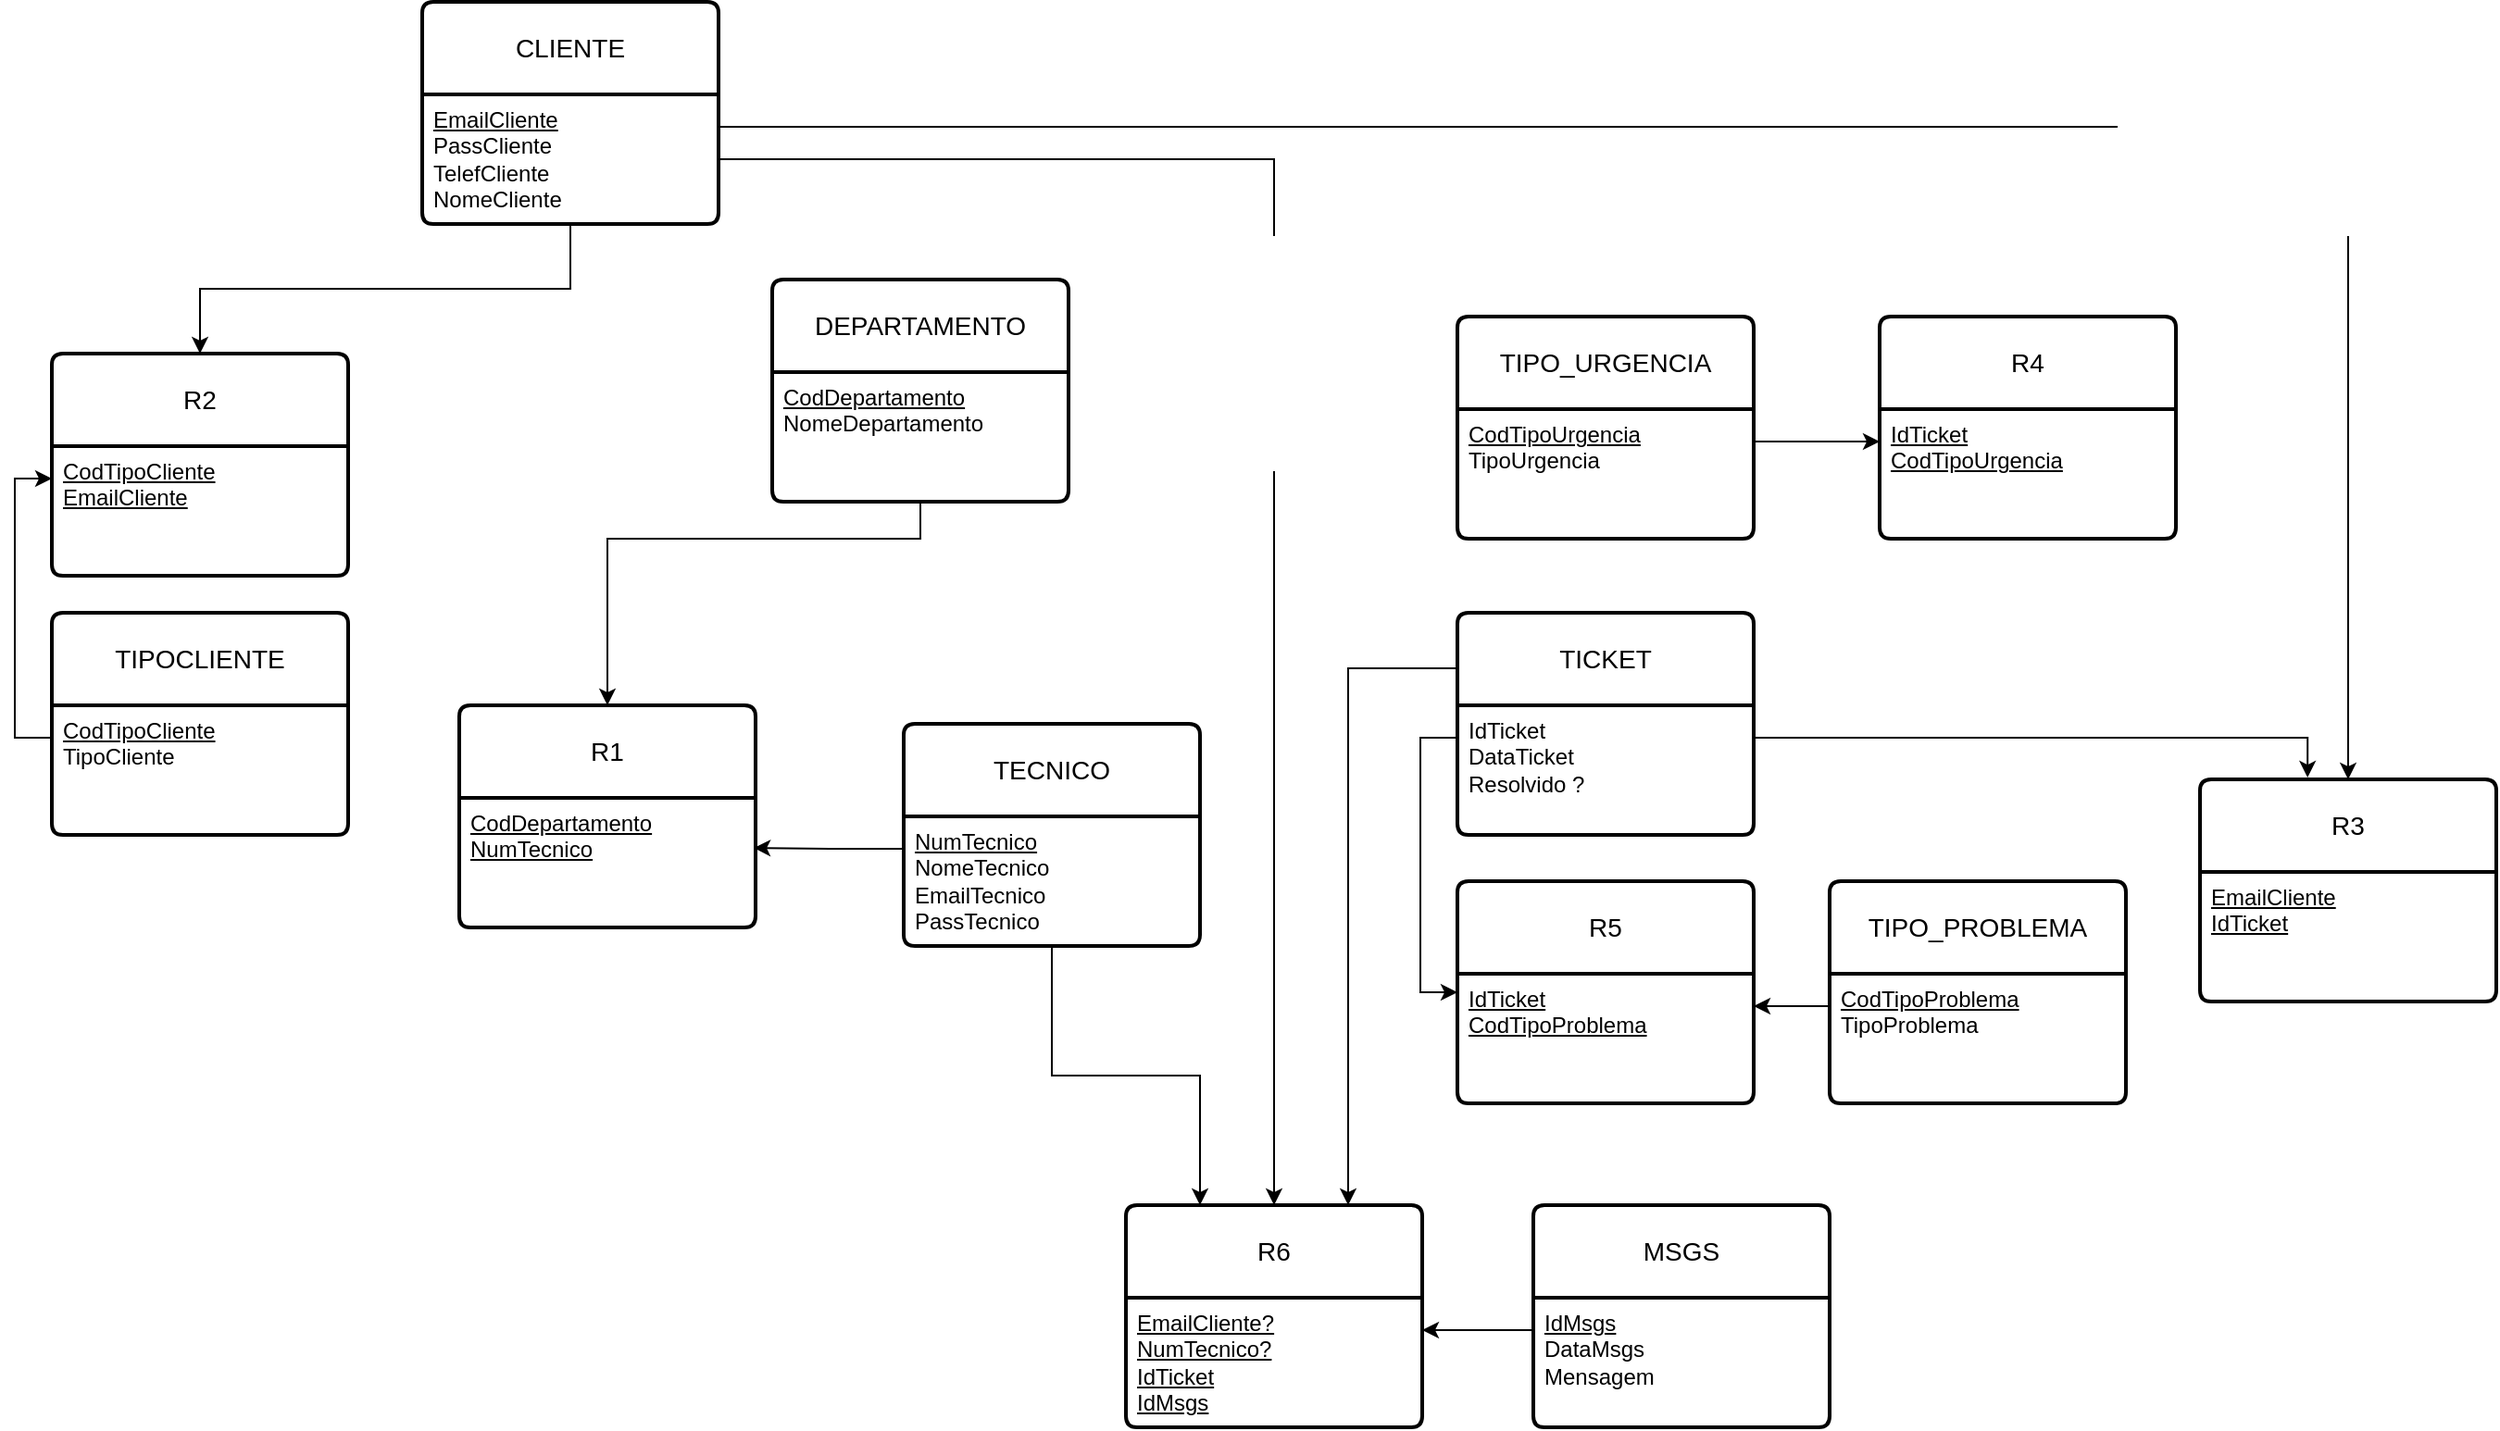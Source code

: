 <mxfile version="28.2.7">
  <diagram name="Página-1" id="vMQSSaTcYY6V1nrAZ7DE">
    <mxGraphModel dx="2222" dy="888" grid="1" gridSize="10" guides="1" tooltips="1" connect="1" arrows="1" fold="1" page="1" pageScale="1" pageWidth="827" pageHeight="1169" math="0" shadow="0">
      <root>
        <mxCell id="0" />
        <mxCell id="1" parent="0" />
        <mxCell id="nOA6ALsSFVLYCcM8Q6eA-34" value="TICKET" style="swimlane;childLayout=stackLayout;horizontal=1;startSize=50;horizontalStack=0;rounded=1;fontSize=14;fontStyle=0;strokeWidth=2;resizeParent=0;resizeLast=1;shadow=0;dashed=0;align=center;arcSize=4;whiteSpace=wrap;html=1;" parent="1" vertex="1">
          <mxGeometry x="599" y="440" width="160" height="120" as="geometry" />
        </mxCell>
        <mxCell id="nOA6ALsSFVLYCcM8Q6eA-35" value="IdTicket&lt;div&gt;DataTicket&lt;/div&gt;&lt;div&gt;Resolvido ?&lt;/div&gt;" style="align=left;strokeColor=none;fillColor=none;spacingLeft=4;spacingRight=4;fontSize=12;verticalAlign=top;resizable=0;rotatable=0;part=1;html=1;whiteSpace=wrap;" parent="nOA6ALsSFVLYCcM8Q6eA-34" vertex="1">
          <mxGeometry y="50" width="160" height="70" as="geometry" />
        </mxCell>
        <mxCell id="nOA6ALsSFVLYCcM8Q6eA-36" value="TECNICO" style="swimlane;childLayout=stackLayout;horizontal=1;startSize=50;horizontalStack=0;rounded=1;fontSize=14;fontStyle=0;strokeWidth=2;resizeParent=0;resizeLast=1;shadow=0;dashed=0;align=center;arcSize=4;whiteSpace=wrap;html=1;" parent="1" vertex="1">
          <mxGeometry x="300" y="500" width="160" height="120" as="geometry" />
        </mxCell>
        <mxCell id="nOA6ALsSFVLYCcM8Q6eA-37" value="&lt;u&gt;NumTecnico&lt;/u&gt;&lt;div&gt;NomeTecnico&lt;/div&gt;&lt;div&gt;EmailTecnico&lt;/div&gt;&lt;div&gt;PassTecnico&lt;/div&gt;" style="align=left;strokeColor=none;fillColor=none;spacingLeft=4;spacingRight=4;fontSize=12;verticalAlign=top;resizable=0;rotatable=0;part=1;html=1;whiteSpace=wrap;" parent="nOA6ALsSFVLYCcM8Q6eA-36" vertex="1">
          <mxGeometry y="50" width="160" height="70" as="geometry" />
        </mxCell>
        <mxCell id="nOA6ALsSFVLYCcM8Q6eA-38" value="MSGS" style="swimlane;childLayout=stackLayout;horizontal=1;startSize=50;horizontalStack=0;rounded=1;fontSize=14;fontStyle=0;strokeWidth=2;resizeParent=0;resizeLast=1;shadow=0;dashed=0;align=center;arcSize=4;whiteSpace=wrap;html=1;" parent="1" vertex="1">
          <mxGeometry x="640" y="760" width="160" height="120" as="geometry" />
        </mxCell>
        <mxCell id="nOA6ALsSFVLYCcM8Q6eA-39" value="&lt;u&gt;IdMsgs&lt;/u&gt;&lt;div&gt;DataMsgs&lt;/div&gt;&lt;div&gt;Mensagem&lt;/div&gt;" style="align=left;strokeColor=none;fillColor=none;spacingLeft=4;spacingRight=4;fontSize=12;verticalAlign=top;resizable=0;rotatable=0;part=1;html=1;whiteSpace=wrap;" parent="nOA6ALsSFVLYCcM8Q6eA-38" vertex="1">
          <mxGeometry y="50" width="160" height="70" as="geometry" />
        </mxCell>
        <mxCell id="nOA6ALsSFVLYCcM8Q6eA-40" value="TIPO_PROBLEMA" style="swimlane;childLayout=stackLayout;horizontal=1;startSize=50;horizontalStack=0;rounded=1;fontSize=14;fontStyle=0;strokeWidth=2;resizeParent=0;resizeLast=1;shadow=0;dashed=0;align=center;arcSize=4;whiteSpace=wrap;html=1;" parent="1" vertex="1">
          <mxGeometry x="800" y="585" width="160" height="120" as="geometry" />
        </mxCell>
        <mxCell id="nOA6ALsSFVLYCcM8Q6eA-41" value="&lt;u&gt;CodTipoProblema&lt;/u&gt;&lt;div&gt;TipoProblema&lt;/div&gt;" style="align=left;strokeColor=none;fillColor=none;spacingLeft=4;spacingRight=4;fontSize=12;verticalAlign=top;resizable=0;rotatable=0;part=1;html=1;whiteSpace=wrap;" parent="nOA6ALsSFVLYCcM8Q6eA-40" vertex="1">
          <mxGeometry y="50" width="160" height="70" as="geometry" />
        </mxCell>
        <mxCell id="nOA6ALsSFVLYCcM8Q6eA-42" value="TIPO_URGENCIA" style="swimlane;childLayout=stackLayout;horizontal=1;startSize=50;horizontalStack=0;rounded=1;fontSize=14;fontStyle=0;strokeWidth=2;resizeParent=0;resizeLast=1;shadow=0;dashed=0;align=center;arcSize=4;whiteSpace=wrap;html=1;" parent="1" vertex="1">
          <mxGeometry x="599" y="280" width="160" height="120" as="geometry" />
        </mxCell>
        <mxCell id="nOA6ALsSFVLYCcM8Q6eA-43" value="&lt;u&gt;CodTipoUrgencia&lt;/u&gt;&lt;div&gt;TipoUrgencia&lt;/div&gt;" style="align=left;strokeColor=none;fillColor=none;spacingLeft=4;spacingRight=4;fontSize=12;verticalAlign=top;resizable=0;rotatable=0;part=1;html=1;whiteSpace=wrap;" parent="nOA6ALsSFVLYCcM8Q6eA-42" vertex="1">
          <mxGeometry y="50" width="160" height="70" as="geometry" />
        </mxCell>
        <mxCell id="nOA6ALsSFVLYCcM8Q6eA-44" value="TIPOCLIENTE" style="swimlane;childLayout=stackLayout;horizontal=1;startSize=50;horizontalStack=0;rounded=1;fontSize=14;fontStyle=0;strokeWidth=2;resizeParent=0;resizeLast=1;shadow=0;dashed=0;align=center;arcSize=4;whiteSpace=wrap;html=1;" parent="1" vertex="1">
          <mxGeometry x="-160" y="440" width="160" height="120" as="geometry" />
        </mxCell>
        <mxCell id="nOA6ALsSFVLYCcM8Q6eA-45" value="&lt;u&gt;CodTipoCliente&lt;/u&gt;&lt;div&gt;TipoCliente&lt;/div&gt;" style="align=left;strokeColor=none;fillColor=none;spacingLeft=4;spacingRight=4;fontSize=12;verticalAlign=top;resizable=0;rotatable=0;part=1;html=1;whiteSpace=wrap;" parent="nOA6ALsSFVLYCcM8Q6eA-44" vertex="1">
          <mxGeometry y="50" width="160" height="70" as="geometry" />
        </mxCell>
        <mxCell id="nOA6ALsSFVLYCcM8Q6eA-46" value="DEPARTAMENTO" style="swimlane;childLayout=stackLayout;horizontal=1;startSize=50;horizontalStack=0;rounded=1;fontSize=14;fontStyle=0;strokeWidth=2;resizeParent=0;resizeLast=1;shadow=0;dashed=0;align=center;arcSize=4;whiteSpace=wrap;html=1;" parent="1" vertex="1">
          <mxGeometry x="229" y="260" width="160" height="120" as="geometry" />
        </mxCell>
        <mxCell id="nOA6ALsSFVLYCcM8Q6eA-47" value="&lt;u&gt;CodDepartamento&lt;/u&gt;&lt;div&gt;NomeDepartamento&lt;/div&gt;" style="align=left;strokeColor=none;fillColor=none;spacingLeft=4;spacingRight=4;fontSize=12;verticalAlign=top;resizable=0;rotatable=0;part=1;html=1;whiteSpace=wrap;" parent="nOA6ALsSFVLYCcM8Q6eA-46" vertex="1">
          <mxGeometry y="50" width="160" height="70" as="geometry" />
        </mxCell>
        <mxCell id="nOA6ALsSFVLYCcM8Q6eA-48" value="CLIENTE" style="swimlane;childLayout=stackLayout;horizontal=1;startSize=50;horizontalStack=0;rounded=1;fontSize=14;fontStyle=0;strokeWidth=2;resizeParent=0;resizeLast=1;shadow=0;dashed=0;align=center;arcSize=4;whiteSpace=wrap;html=1;" parent="1" vertex="1">
          <mxGeometry x="40" y="110" width="160" height="120" as="geometry" />
        </mxCell>
        <mxCell id="nOA6ALsSFVLYCcM8Q6eA-49" value="&lt;u&gt;EmailCliente&lt;/u&gt;&lt;div&gt;PassCliente&lt;/div&gt;&lt;div&gt;TelefCliente&lt;/div&gt;&lt;div&gt;NomeCliente&lt;br&gt;&lt;div&gt;&lt;br&gt;&lt;/div&gt;&lt;/div&gt;" style="align=left;strokeColor=none;fillColor=none;spacingLeft=4;spacingRight=4;fontSize=12;verticalAlign=top;resizable=0;rotatable=0;part=1;html=1;whiteSpace=wrap;" parent="nOA6ALsSFVLYCcM8Q6eA-48" vertex="1">
          <mxGeometry y="50" width="160" height="70" as="geometry" />
        </mxCell>
        <mxCell id="nOA6ALsSFVLYCcM8Q6eA-50" value="R3" style="swimlane;childLayout=stackLayout;horizontal=1;startSize=50;horizontalStack=0;rounded=1;fontSize=14;fontStyle=0;strokeWidth=2;resizeParent=0;resizeLast=1;shadow=0;dashed=0;align=center;arcSize=4;whiteSpace=wrap;html=1;" parent="1" vertex="1">
          <mxGeometry x="1000" y="530" width="160" height="120" as="geometry" />
        </mxCell>
        <mxCell id="nOA6ALsSFVLYCcM8Q6eA-51" value="&lt;span style=&quot;text-align: center; text-decoration-line: underline;&quot;&gt;EmailCliente&lt;/span&gt;&lt;div&gt;&lt;span style=&quot;text-align: center; text-decoration-line: underline;&quot;&gt;IdTicket&lt;/span&gt;&lt;span style=&quot;text-align: center; text-decoration-line: underline;&quot;&gt;&lt;/span&gt;&lt;/div&gt;" style="align=left;strokeColor=none;fillColor=none;spacingLeft=4;spacingRight=4;fontSize=12;verticalAlign=top;resizable=0;rotatable=0;part=1;html=1;whiteSpace=wrap;" parent="nOA6ALsSFVLYCcM8Q6eA-50" vertex="1">
          <mxGeometry y="50" width="160" height="70" as="geometry" />
        </mxCell>
        <mxCell id="nOA6ALsSFVLYCcM8Q6eA-54" value="R6" style="swimlane;childLayout=stackLayout;horizontal=1;startSize=50;horizontalStack=0;rounded=1;fontSize=14;fontStyle=0;strokeWidth=2;resizeParent=0;resizeLast=1;shadow=0;dashed=0;align=center;arcSize=4;whiteSpace=wrap;html=1;" parent="1" vertex="1">
          <mxGeometry x="420" y="760" width="160" height="120" as="geometry" />
        </mxCell>
        <mxCell id="nOA6ALsSFVLYCcM8Q6eA-55" value="&lt;span style=&quot;text-align: center; text-decoration-line: underline;&quot;&gt;EmailCliente?&lt;/span&gt;&lt;div&gt;&lt;span style=&quot;text-align: center; text-decoration-line: underline; background-color: transparent; color: light-dark(rgb(0, 0, 0), rgb(255, 255, 255));&quot;&gt;NumTecnico?&lt;/span&gt;&lt;/div&gt;&lt;div&gt;&lt;div&gt;&lt;span style=&quot;text-align: center; text-decoration-line: underline;&quot;&gt;IdTicket&lt;/span&gt;&lt;/div&gt;&lt;/div&gt;&lt;div&gt;&lt;span style=&quot;text-align: center; text-decoration-line: underline;&quot;&gt;IdMsgs&lt;/span&gt;&lt;/div&gt;" style="align=left;strokeColor=none;fillColor=none;spacingLeft=4;spacingRight=4;fontSize=12;verticalAlign=top;resizable=0;rotatable=0;part=1;html=1;whiteSpace=wrap;" parent="nOA6ALsSFVLYCcM8Q6eA-54" vertex="1">
          <mxGeometry y="50" width="160" height="70" as="geometry" />
        </mxCell>
        <mxCell id="nOA6ALsSFVLYCcM8Q6eA-56" value="R5" style="swimlane;childLayout=stackLayout;horizontal=1;startSize=50;horizontalStack=0;rounded=1;fontSize=14;fontStyle=0;strokeWidth=2;resizeParent=0;resizeLast=1;shadow=0;dashed=0;align=center;arcSize=4;whiteSpace=wrap;html=1;" parent="1" vertex="1">
          <mxGeometry x="599" y="585" width="160" height="120" as="geometry" />
        </mxCell>
        <mxCell id="nOA6ALsSFVLYCcM8Q6eA-57" value="&lt;span style=&quot;text-align: center; text-decoration-line: underline;&quot;&gt;IdTicket&lt;/span&gt;&lt;div&gt;&lt;span style=&quot;text-align: center; text-decoration-line: underline;&quot;&gt;CodTipoProblema&lt;/span&gt;&lt;span style=&quot;text-align: center; text-decoration-line: underline;&quot;&gt;&lt;/span&gt;&lt;/div&gt;" style="align=left;strokeColor=none;fillColor=none;spacingLeft=4;spacingRight=4;fontSize=12;verticalAlign=top;resizable=0;rotatable=0;part=1;html=1;whiteSpace=wrap;" parent="nOA6ALsSFVLYCcM8Q6eA-56" vertex="1">
          <mxGeometry y="50" width="160" height="70" as="geometry" />
        </mxCell>
        <mxCell id="nOA6ALsSFVLYCcM8Q6eA-58" value="R4" style="swimlane;childLayout=stackLayout;horizontal=1;startSize=50;horizontalStack=0;rounded=1;fontSize=14;fontStyle=0;strokeWidth=2;resizeParent=0;resizeLast=1;shadow=0;dashed=0;align=center;arcSize=4;whiteSpace=wrap;html=1;" parent="1" vertex="1">
          <mxGeometry x="827" y="280" width="160" height="120" as="geometry" />
        </mxCell>
        <mxCell id="nOA6ALsSFVLYCcM8Q6eA-59" value="&lt;span style=&quot;text-align: center; text-decoration-line: underline;&quot;&gt;IdTicket&lt;/span&gt;&lt;div&gt;&lt;span style=&quot;text-align: center; text-decoration-line: underline;&quot;&gt;CodTipoUrgencia&lt;/span&gt;&lt;span style=&quot;text-align: center; text-decoration-line: underline;&quot;&gt;&lt;/span&gt;&lt;/div&gt;" style="align=left;strokeColor=none;fillColor=none;spacingLeft=4;spacingRight=4;fontSize=12;verticalAlign=top;resizable=0;rotatable=0;part=1;html=1;whiteSpace=wrap;" parent="nOA6ALsSFVLYCcM8Q6eA-58" vertex="1">
          <mxGeometry y="50" width="160" height="70" as="geometry" />
        </mxCell>
        <mxCell id="nOA6ALsSFVLYCcM8Q6eA-60" value="R2" style="swimlane;childLayout=stackLayout;horizontal=1;startSize=50;horizontalStack=0;rounded=1;fontSize=14;fontStyle=0;strokeWidth=2;resizeParent=0;resizeLast=1;shadow=0;dashed=0;align=center;arcSize=4;whiteSpace=wrap;html=1;" parent="1" vertex="1">
          <mxGeometry x="-160" y="300" width="160" height="120" as="geometry" />
        </mxCell>
        <mxCell id="nOA6ALsSFVLYCcM8Q6eA-61" value="&lt;span style=&quot;text-align: center; text-decoration-line: underline;&quot;&gt;CodTipoCliente&lt;/span&gt;&lt;div&gt;&lt;span style=&quot;text-align: center; text-decoration-line: underline;&quot;&gt;EmailCliente&lt;/span&gt;&lt;span style=&quot;text-align: center; text-decoration-line: underline;&quot;&gt;&lt;/span&gt;&lt;/div&gt;" style="align=left;strokeColor=none;fillColor=none;spacingLeft=4;spacingRight=4;fontSize=12;verticalAlign=top;resizable=0;rotatable=0;part=1;html=1;whiteSpace=wrap;" parent="nOA6ALsSFVLYCcM8Q6eA-60" vertex="1">
          <mxGeometry y="50" width="160" height="70" as="geometry" />
        </mxCell>
        <mxCell id="nOA6ALsSFVLYCcM8Q6eA-62" value="R1" style="swimlane;childLayout=stackLayout;horizontal=1;startSize=50;horizontalStack=0;rounded=1;fontSize=14;fontStyle=0;strokeWidth=2;resizeParent=0;resizeLast=1;shadow=0;dashed=0;align=center;arcSize=4;whiteSpace=wrap;html=1;" parent="1" vertex="1">
          <mxGeometry x="60" y="490" width="160" height="120" as="geometry" />
        </mxCell>
        <mxCell id="nOA6ALsSFVLYCcM8Q6eA-63" value="&lt;span style=&quot;text-align: center; text-decoration-line: underline;&quot;&gt;CodDepartamento&lt;/span&gt;&lt;div&gt;&lt;span style=&quot;text-align: center; text-decoration-line: underline;&quot;&gt;NumTecnico&lt;/span&gt;&lt;span style=&quot;text-align: center; text-decoration-line: underline;&quot;&gt;&lt;/span&gt;&lt;/div&gt;" style="align=left;strokeColor=none;fillColor=none;spacingLeft=4;spacingRight=4;fontSize=12;verticalAlign=top;resizable=0;rotatable=0;part=1;html=1;whiteSpace=wrap;" parent="nOA6ALsSFVLYCcM8Q6eA-62" vertex="1">
          <mxGeometry y="50" width="160" height="70" as="geometry" />
        </mxCell>
        <mxCell id="w5YCpD-WQ9SNJEOZKWoa-2" style="edgeStyle=orthogonalEdgeStyle;rounded=0;orthogonalLoop=1;jettySize=auto;html=1;exitX=1;exitY=0.25;exitDx=0;exitDy=0;entryX=0.5;entryY=0;entryDx=0;entryDy=0;" parent="1" source="nOA6ALsSFVLYCcM8Q6eA-49" target="nOA6ALsSFVLYCcM8Q6eA-50" edge="1">
          <mxGeometry relative="1" as="geometry" />
        </mxCell>
        <mxCell id="w5YCpD-WQ9SNJEOZKWoa-3" style="edgeStyle=orthogonalEdgeStyle;rounded=0;orthogonalLoop=1;jettySize=auto;html=1;exitX=0.5;exitY=1;exitDx=0;exitDy=0;entryX=0.5;entryY=0;entryDx=0;entryDy=0;" parent="1" source="nOA6ALsSFVLYCcM8Q6eA-49" target="nOA6ALsSFVLYCcM8Q6eA-60" edge="1">
          <mxGeometry relative="1" as="geometry" />
        </mxCell>
        <mxCell id="w5YCpD-WQ9SNJEOZKWoa-4" style="edgeStyle=orthogonalEdgeStyle;rounded=0;orthogonalLoop=1;jettySize=auto;html=1;exitX=1;exitY=0.5;exitDx=0;exitDy=0;entryX=0.5;entryY=0;entryDx=0;entryDy=0;" parent="1" source="nOA6ALsSFVLYCcM8Q6eA-49" target="nOA6ALsSFVLYCcM8Q6eA-54" edge="1">
          <mxGeometry relative="1" as="geometry" />
        </mxCell>
        <mxCell id="w5YCpD-WQ9SNJEOZKWoa-5" style="edgeStyle=orthogonalEdgeStyle;rounded=0;orthogonalLoop=1;jettySize=auto;html=1;exitX=0.5;exitY=1;exitDx=0;exitDy=0;entryX=0.5;entryY=0;entryDx=0;entryDy=0;" parent="1" source="nOA6ALsSFVLYCcM8Q6eA-47" target="nOA6ALsSFVLYCcM8Q6eA-62" edge="1">
          <mxGeometry relative="1" as="geometry">
            <Array as="points">
              <mxPoint x="309" y="400" />
              <mxPoint x="140" y="400" />
            </Array>
          </mxGeometry>
        </mxCell>
        <mxCell id="w5YCpD-WQ9SNJEOZKWoa-6" style="edgeStyle=orthogonalEdgeStyle;rounded=0;orthogonalLoop=1;jettySize=auto;html=1;exitX=1;exitY=0.25;exitDx=0;exitDy=0;entryX=0;entryY=0.25;entryDx=0;entryDy=0;" parent="1" source="nOA6ALsSFVLYCcM8Q6eA-43" target="nOA6ALsSFVLYCcM8Q6eA-59" edge="1">
          <mxGeometry relative="1" as="geometry" />
        </mxCell>
        <mxCell id="w5YCpD-WQ9SNJEOZKWoa-7" style="edgeStyle=orthogonalEdgeStyle;rounded=0;orthogonalLoop=1;jettySize=auto;html=1;exitX=0;exitY=0.25;exitDx=0;exitDy=0;entryX=0;entryY=0.25;entryDx=0;entryDy=0;" parent="1" source="nOA6ALsSFVLYCcM8Q6eA-45" target="nOA6ALsSFVLYCcM8Q6eA-61" edge="1">
          <mxGeometry relative="1" as="geometry" />
        </mxCell>
        <mxCell id="w5YCpD-WQ9SNJEOZKWoa-8" style="edgeStyle=orthogonalEdgeStyle;rounded=0;orthogonalLoop=1;jettySize=auto;html=1;exitX=0;exitY=0.25;exitDx=0;exitDy=0;entryX=1;entryY=0.25;entryDx=0;entryDy=0;" parent="1" source="nOA6ALsSFVLYCcM8Q6eA-39" target="nOA6ALsSFVLYCcM8Q6eA-55" edge="1">
          <mxGeometry relative="1" as="geometry" />
        </mxCell>
        <mxCell id="w5YCpD-WQ9SNJEOZKWoa-9" style="edgeStyle=orthogonalEdgeStyle;rounded=0;orthogonalLoop=1;jettySize=auto;html=1;exitX=1;exitY=0.25;exitDx=0;exitDy=0;entryX=0.363;entryY=-0.008;entryDx=0;entryDy=0;entryPerimeter=0;" parent="1" source="nOA6ALsSFVLYCcM8Q6eA-35" target="nOA6ALsSFVLYCcM8Q6eA-50" edge="1">
          <mxGeometry relative="1" as="geometry" />
        </mxCell>
        <mxCell id="w5YCpD-WQ9SNJEOZKWoa-10" style="edgeStyle=orthogonalEdgeStyle;rounded=0;orthogonalLoop=1;jettySize=auto;html=1;exitX=0;exitY=0;exitDx=0;exitDy=0;entryX=0.75;entryY=0;entryDx=0;entryDy=0;" parent="1" source="nOA6ALsSFVLYCcM8Q6eA-35" target="nOA6ALsSFVLYCcM8Q6eA-54" edge="1">
          <mxGeometry relative="1" as="geometry" />
        </mxCell>
        <mxCell id="w5YCpD-WQ9SNJEOZKWoa-11" style="edgeStyle=orthogonalEdgeStyle;rounded=0;orthogonalLoop=1;jettySize=auto;html=1;exitX=0;exitY=0.25;exitDx=0;exitDy=0;entryX=0;entryY=0.5;entryDx=0;entryDy=0;" parent="1" source="nOA6ALsSFVLYCcM8Q6eA-35" target="nOA6ALsSFVLYCcM8Q6eA-56" edge="1">
          <mxGeometry relative="1" as="geometry" />
        </mxCell>
        <mxCell id="w5YCpD-WQ9SNJEOZKWoa-12" style="edgeStyle=orthogonalEdgeStyle;rounded=0;orthogonalLoop=1;jettySize=auto;html=1;exitX=0;exitY=0.25;exitDx=0;exitDy=0;entryX=0.994;entryY=0.386;entryDx=0;entryDy=0;entryPerimeter=0;" parent="1" source="nOA6ALsSFVLYCcM8Q6eA-37" target="nOA6ALsSFVLYCcM8Q6eA-63" edge="1">
          <mxGeometry relative="1" as="geometry" />
        </mxCell>
        <mxCell id="w5YCpD-WQ9SNJEOZKWoa-13" style="edgeStyle=orthogonalEdgeStyle;rounded=0;orthogonalLoop=1;jettySize=auto;html=1;exitX=0.5;exitY=1;exitDx=0;exitDy=0;entryX=0.25;entryY=0;entryDx=0;entryDy=0;" parent="1" source="nOA6ALsSFVLYCcM8Q6eA-37" target="nOA6ALsSFVLYCcM8Q6eA-54" edge="1">
          <mxGeometry relative="1" as="geometry" />
        </mxCell>
        <mxCell id="w5YCpD-WQ9SNJEOZKWoa-17" style="edgeStyle=orthogonalEdgeStyle;rounded=0;orthogonalLoop=1;jettySize=auto;html=1;exitX=0;exitY=0.25;exitDx=0;exitDy=0;entryX=1;entryY=0.25;entryDx=0;entryDy=0;" parent="1" source="nOA6ALsSFVLYCcM8Q6eA-41" target="nOA6ALsSFVLYCcM8Q6eA-57" edge="1">
          <mxGeometry relative="1" as="geometry" />
        </mxCell>
      </root>
    </mxGraphModel>
  </diagram>
</mxfile>
